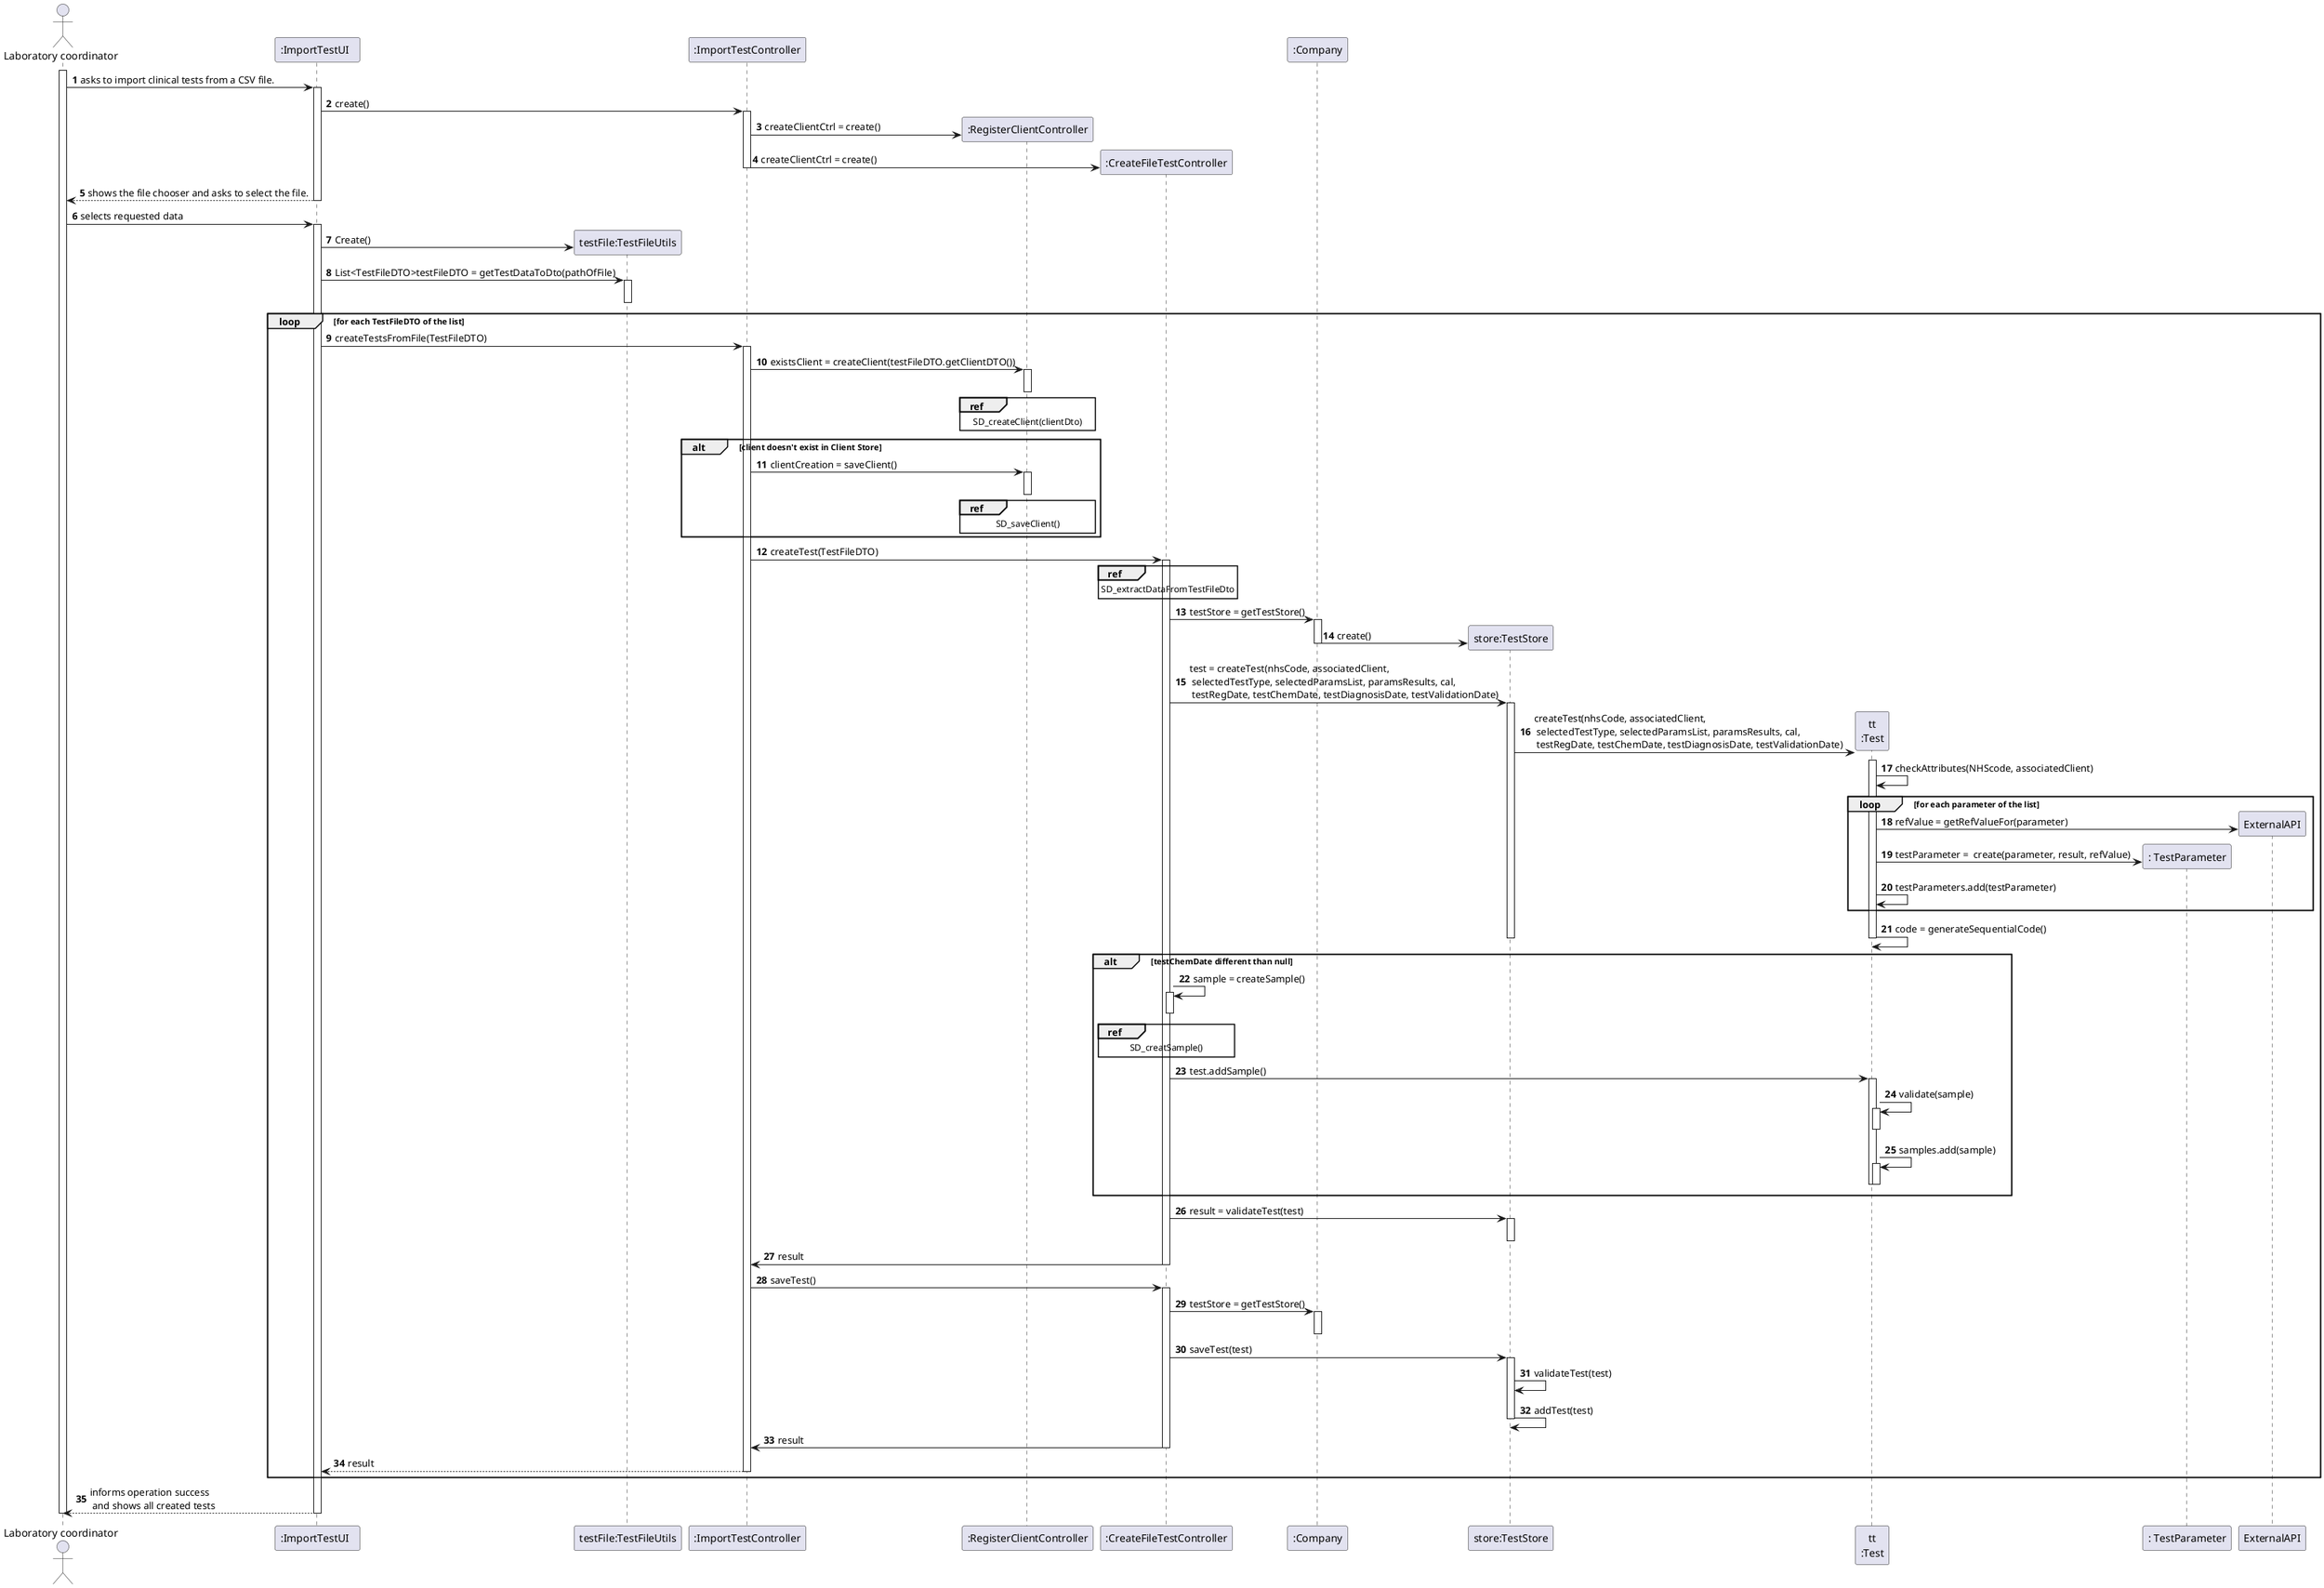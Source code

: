 @startuml
autonumber
'hide footbox
actor "Laboratory coordinator" as ADM
participant ":ImportTestUI  " as UI
participant "testFile:TestFileUtils" as TST
participant ":ImportTestController" as CTRL
participant ":RegisterClientController" as CLIENT_CTRL
participant ":CreateFileTestController" as TEST_CTRL
participant ":Company" as PLAT
participant "store:TestStore" as ORG
participant "tt\n:Test" as TAREFA
participant ": TestParameter" as tp

activate ADM
ADM -> UI : asks to import clinical tests from a CSV file.
activate UI

UI -> CTRL : create()
activate CTRL
CTRL -> CLIENT_CTRL** : createClientCtrl = create()
CTRL -> TEST_CTRL** : createClientCtrl = create()
deactivate CTRL




UI --> ADM : shows the file chooser and asks to select the file.
deactivate UI

ADM -> UI : selects requested data
activate UI

UI -> TST** : Create()
UI -> TST : List<TestFileDTO>testFileDTO = getTestDataToDto(pathOfFile)
activate TST
deactivate TST
loop for each TestFileDTO of the list

UI -> CTRL : createTestsFromFile(TestFileDTO)
activate CTRL

/'
CTRL -> TEST_LIST** : create()
'/


CTRL -> CLIENT_CTRL : existsClient = createClient(testFileDTO.getClientDTO())
activate CLIENT_CTRL

ref over CLIENT_CTRL
SD_createClient(clientDto)
end
deactivate CLIENT_CTRL

alt client doesn't exist in Client Store
CTRL -> CLIENT_CTRL : clientCreation = saveClient()
activate CLIENT_CTRL
ref over CLIENT_CTRL
SD_saveClient()
end

deactivate CLIENT_CTRL
end
CTRL -> TEST_CTRL : createTest(TestFileDTO)
activate TEST_CTRL



ref over TEST_CTRL
SD_extractDataFromTestFileDto
end

TEST_CTRL -> PLAT : testStore = getTestStore()
activate PLAT
PLAT -> ORG** : create()
deactivate PLAT

TEST_CTRL -> ORG : test = createTest(nhsCode, associatedClient,\n selectedTestType, selectedParamsList, paramsResults, cal,\n testRegDate, testChemDate, testDiagnosisDate, testValidationDate)
activate ORG
ORG -> TAREFA** : createTest(nhsCode, associatedClient,\n selectedTestType, selectedParamsList, paramsResults, cal,\n testRegDate, testChemDate, testDiagnosisDate, testValidationDate)

activate TAREFA
TAREFA -> TAREFA : checkAttributes(NHScode, associatedClient)

loop for each parameter of the list
TAREFA -> ExternalAPI** : refValue = getRefValueFor(parameter)
TAREFA -> tp**: testParameter =  create(parameter, result, refValue)
TAREFA -> TAREFA: testParameters.add(testParameter)
end

TAREFA -> TAREFA : code = generateSequentialCode()
deactivate TAREFA
deactivate ORG

alt testChemDate different than null
TEST_CTRL -> TEST_CTRL : sample = createSample()
ref over TEST_CTRL
SD_creatSample()
end
activate TEST_CTRL
deactivate TEST_CTRL

TEST_CTRL -> TAREFA : test.addSample()
activate TAREFA

TAREFA -> TAREFA : validate(sample)
activate TAREFA
deactivate TAREFA

TAREFA -> TAREFA : samples.add(sample)
activate TAREFA
deactivate TAREFA
deactivate TAREFA
end

TEST_CTRL -> ORG : result = validateTest(test)
activate ORG
deactivate ORG
TEST_CTRL -> CTRL : result
deactivate TEST_CTRL

deactivate TEST_CTRL
deactivate ORG

CTRL -> TEST_CTRL : saveTest()
activate TEST_CTRL

TEST_CTRL -> PLAT : testStore = getTestStore()
activate PLAT
deactivate PLAT

TEST_CTRL -> ORG : saveTest(test)
activate ORG

ORG -> ORG: validateTest(test)
ORG -> ORG: addTest(test)
deactivate ORG

TEST_CTRL -> CTRL : result
deactivate TEST_CTRL


CTRL --> UI: result
deactivate CTRL
end


UI --> ADM : informs operation success\n and shows all created tests
deactivate ORG
deactivate CTRL
deactivate UI

deactivate ADM

@enduml
